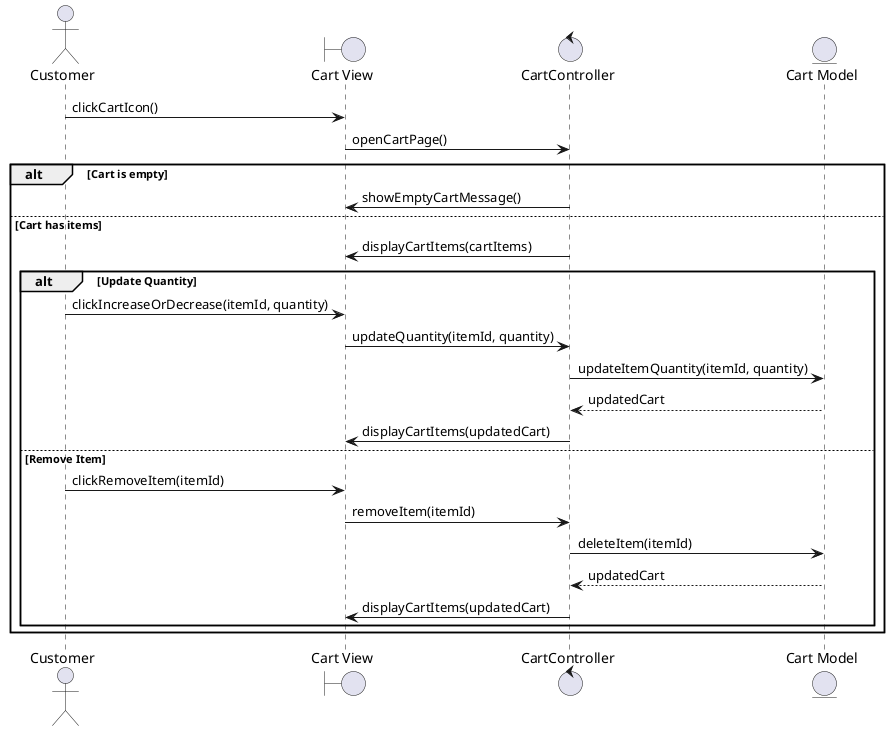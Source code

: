 @startuml
actor Customer
boundary "Cart View" as View
control "CartController" as Controller
entity "Cart Model" as CartModel

'--- Open Cart Page ---
Customer -> View: clickCartIcon()
View -> Controller: openCartPage()
alt Cart is empty
    Controller -> View: showEmptyCartMessage()
else Cart has items
    Controller -> View: displayCartItems(cartItems)
    
    alt Update Quantity
        Customer -> View: clickIncreaseOrDecrease(itemId, quantity)
        View -> Controller: updateQuantity(itemId, quantity)
        Controller -> CartModel: updateItemQuantity(itemId, quantity)
        CartModel --> Controller: updatedCart
        Controller -> View: displayCartItems(updatedCart)
    else Remove Item
        Customer -> View: clickRemoveItem(itemId)
        View -> Controller: removeItem(itemId)
        Controller -> CartModel: deleteItem(itemId)
        CartModel --> Controller: updatedCart
        Controller -> View: displayCartItems(updatedCart)
    end
end
@enduml
